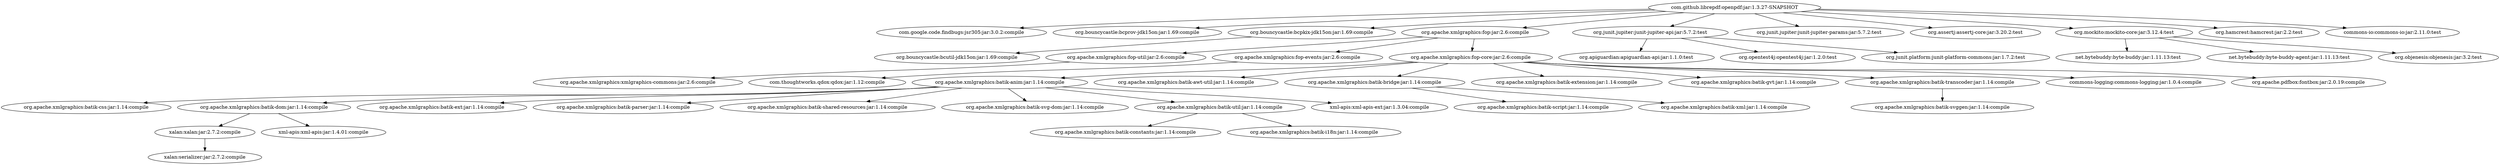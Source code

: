 digraph "com.github.librepdf:openpdf:jar:1.3.27-SNAPSHOT" {
	"com.github.librepdf:openpdf:jar:1.3.27-SNAPSHOT" -> "com.google.code.findbugs:jsr305:jar:3.0.2:compile" ; 
	"com.github.librepdf:openpdf:jar:1.3.27-SNAPSHOT" -> "org.bouncycastle:bcprov-jdk15on:jar:1.69:compile" ; 
	"com.github.librepdf:openpdf:jar:1.3.27-SNAPSHOT" -> "org.bouncycastle:bcpkix-jdk15on:jar:1.69:compile" ; 
	"com.github.librepdf:openpdf:jar:1.3.27-SNAPSHOT" -> "org.apache.xmlgraphics:fop:jar:2.6:compile" ; 
	"com.github.librepdf:openpdf:jar:1.3.27-SNAPSHOT" -> "org.junit.jupiter:junit-jupiter-api:jar:5.7.2:test" ; 
	"com.github.librepdf:openpdf:jar:1.3.27-SNAPSHOT" -> "org.junit.jupiter:junit-jupiter-params:jar:5.7.2:test" ; 
	"com.github.librepdf:openpdf:jar:1.3.27-SNAPSHOT" -> "org.assertj:assertj-core:jar:3.20.2:test" ; 
	"com.github.librepdf:openpdf:jar:1.3.27-SNAPSHOT" -> "org.mockito:mockito-core:jar:3.12.4:test" ; 
	"com.github.librepdf:openpdf:jar:1.3.27-SNAPSHOT" -> "org.hamcrest:hamcrest:jar:2.2:test" ; 
	"com.github.librepdf:openpdf:jar:1.3.27-SNAPSHOT" -> "commons-io:commons-io:jar:2.11.0:test" ; 
	"org.bouncycastle:bcpkix-jdk15on:jar:1.69:compile" -> "org.bouncycastle:bcutil-jdk15on:jar:1.69:compile" ; 
	"org.apache.xmlgraphics:fop:jar:2.6:compile" -> "org.apache.xmlgraphics:fop-util:jar:2.6:compile" ; 
	"org.apache.xmlgraphics:fop:jar:2.6:compile" -> "org.apache.xmlgraphics:fop-events:jar:2.6:compile" ; 
	"org.apache.xmlgraphics:fop:jar:2.6:compile" -> "org.apache.xmlgraphics:fop-core:jar:2.6:compile" ; 
	"org.apache.xmlgraphics:fop-util:jar:2.6:compile" -> "org.apache.xmlgraphics:xmlgraphics-commons:jar:2.6:compile" ; 
	"org.apache.xmlgraphics:fop-events:jar:2.6:compile" -> "com.thoughtworks.qdox:qdox:jar:1.12:compile" ; 
	"org.apache.xmlgraphics:fop-core:jar:2.6:compile" -> "org.apache.xmlgraphics:batik-anim:jar:1.14:compile" ; 
	"org.apache.xmlgraphics:fop-core:jar:2.6:compile" -> "org.apache.xmlgraphics:batik-awt-util:jar:1.14:compile" ; 
	"org.apache.xmlgraphics:fop-core:jar:2.6:compile" -> "org.apache.xmlgraphics:batik-bridge:jar:1.14:compile" ; 
	"org.apache.xmlgraphics:fop-core:jar:2.6:compile" -> "org.apache.xmlgraphics:batik-extension:jar:1.14:compile" ; 
	"org.apache.xmlgraphics:fop-core:jar:2.6:compile" -> "org.apache.xmlgraphics:batik-gvt:jar:1.14:compile" ; 
	"org.apache.xmlgraphics:fop-core:jar:2.6:compile" -> "org.apache.xmlgraphics:batik-transcoder:jar:1.14:compile" ; 
	"org.apache.xmlgraphics:fop-core:jar:2.6:compile" -> "commons-logging:commons-logging:jar:1.0.4:compile" ; 
	"org.apache.xmlgraphics:fop-core:jar:2.6:compile" -> "org.apache.pdfbox:fontbox:jar:2.0.19:compile" ; 
	"org.apache.xmlgraphics:batik-anim:jar:1.14:compile" -> "org.apache.xmlgraphics:batik-css:jar:1.14:compile" ; 
	"org.apache.xmlgraphics:batik-anim:jar:1.14:compile" -> "org.apache.xmlgraphics:batik-dom:jar:1.14:compile" ; 
	"org.apache.xmlgraphics:batik-anim:jar:1.14:compile" -> "org.apache.xmlgraphics:batik-ext:jar:1.14:compile" ; 
	"org.apache.xmlgraphics:batik-anim:jar:1.14:compile" -> "org.apache.xmlgraphics:batik-parser:jar:1.14:compile" ; 
	"org.apache.xmlgraphics:batik-anim:jar:1.14:compile" -> "org.apache.xmlgraphics:batik-shared-resources:jar:1.14:compile" ; 
	"org.apache.xmlgraphics:batik-anim:jar:1.14:compile" -> "org.apache.xmlgraphics:batik-svg-dom:jar:1.14:compile" ; 
	"org.apache.xmlgraphics:batik-anim:jar:1.14:compile" -> "org.apache.xmlgraphics:batik-util:jar:1.14:compile" ; 
	"org.apache.xmlgraphics:batik-anim:jar:1.14:compile" -> "xml-apis:xml-apis-ext:jar:1.3.04:compile" ; 
	"org.apache.xmlgraphics:batik-dom:jar:1.14:compile" -> "xalan:xalan:jar:2.7.2:compile" ; 
	"org.apache.xmlgraphics:batik-dom:jar:1.14:compile" -> "xml-apis:xml-apis:jar:1.4.01:compile" ; 
	"xalan:xalan:jar:2.7.2:compile" -> "xalan:serializer:jar:2.7.2:compile" ; 
	"org.apache.xmlgraphics:batik-util:jar:1.14:compile" -> "org.apache.xmlgraphics:batik-constants:jar:1.14:compile" ; 
	"org.apache.xmlgraphics:batik-util:jar:1.14:compile" -> "org.apache.xmlgraphics:batik-i18n:jar:1.14:compile" ; 
	"org.apache.xmlgraphics:batik-bridge:jar:1.14:compile" -> "org.apache.xmlgraphics:batik-script:jar:1.14:compile" ; 
	"org.apache.xmlgraphics:batik-bridge:jar:1.14:compile" -> "org.apache.xmlgraphics:batik-xml:jar:1.14:compile" ; 
	"org.apache.xmlgraphics:batik-transcoder:jar:1.14:compile" -> "org.apache.xmlgraphics:batik-svggen:jar:1.14:compile" ; 
	"org.junit.jupiter:junit-jupiter-api:jar:5.7.2:test" -> "org.apiguardian:apiguardian-api:jar:1.1.0:test" ; 
	"org.junit.jupiter:junit-jupiter-api:jar:5.7.2:test" -> "org.opentest4j:opentest4j:jar:1.2.0:test" ; 
	"org.junit.jupiter:junit-jupiter-api:jar:5.7.2:test" -> "org.junit.platform:junit-platform-commons:jar:1.7.2:test" ; 
	"org.mockito:mockito-core:jar:3.12.4:test" -> "net.bytebuddy:byte-buddy:jar:1.11.13:test" ; 
	"org.mockito:mockito-core:jar:3.12.4:test" -> "net.bytebuddy:byte-buddy-agent:jar:1.11.13:test" ; 
    "org.mockito:mockito-core:jar:3.12.4:test" -> "org.objenesis:objenesis:jar:3.2:test";
}
